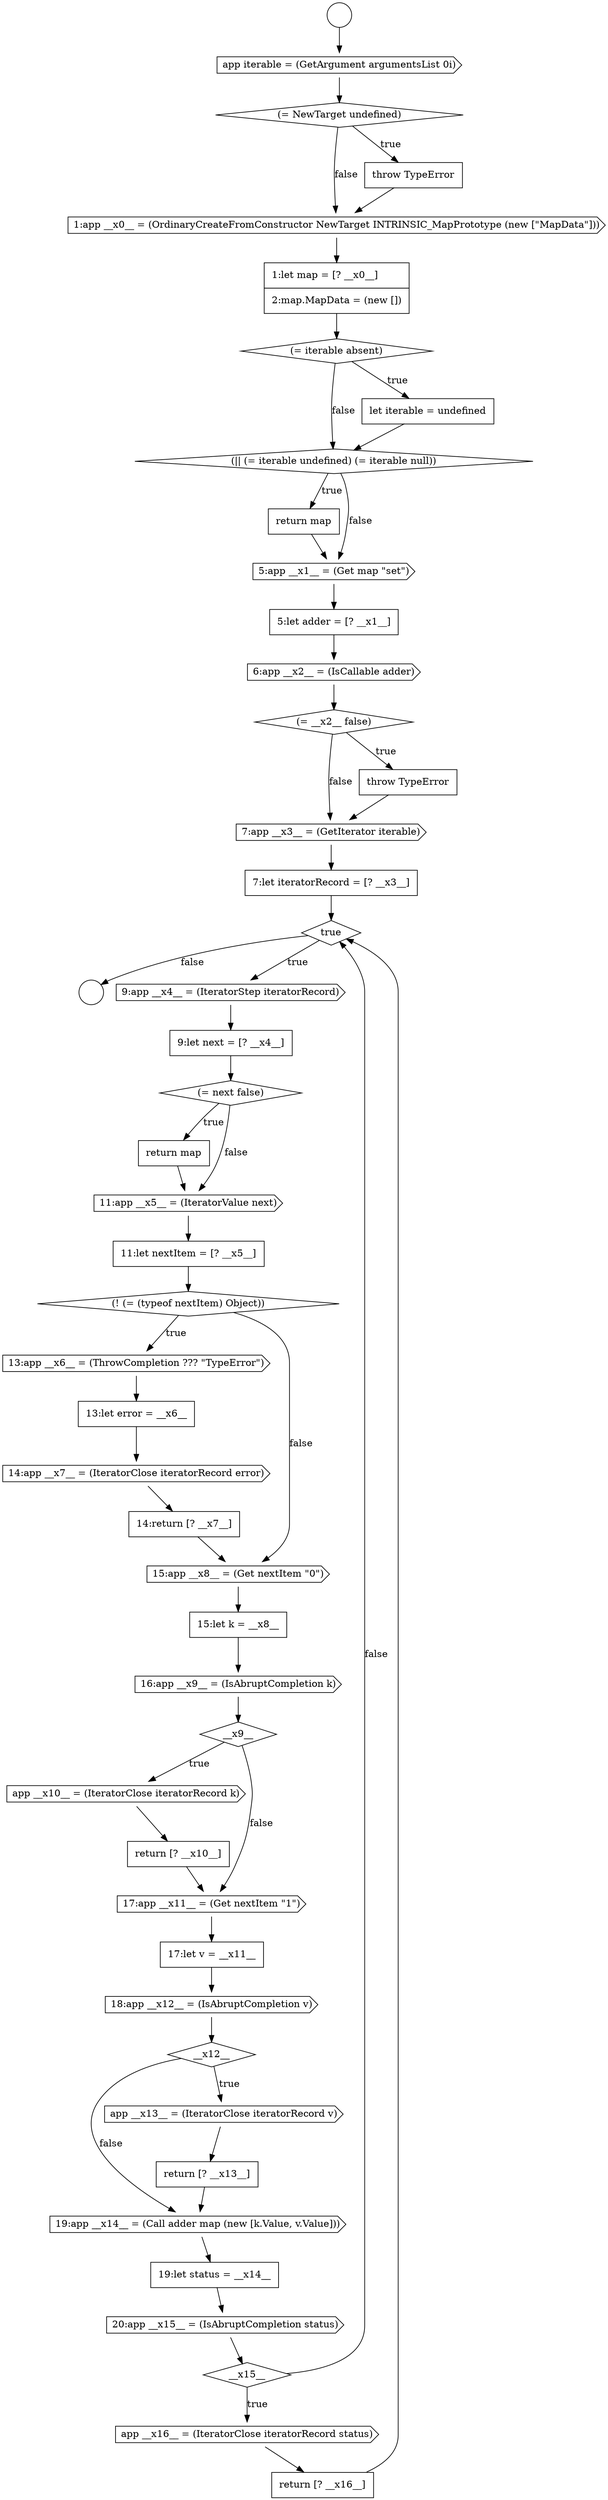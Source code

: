 digraph {
  node0 [shape=circle label=" " color="black" fillcolor="white" style=filled]
  node5 [shape=cds, label=<<font color="black">1:app __x0__ = (OrdinaryCreateFromConstructor NewTarget INTRINSIC_MapPrototype (new [&quot;MapData&quot;]))</font>> color="black" fillcolor="white" style=filled]
  node10 [shape=none, margin=0, label=<<font color="black">
    <table border="0" cellborder="1" cellspacing="0" cellpadding="10">
      <tr><td align="left">return map</td></tr>
    </table>
  </font>> color="black" fillcolor="white" style=filled]
  node14 [shape=diamond, label=<<font color="black">(= __x2__ false)</font>> color="black" fillcolor="white" style=filled]
  node1 [shape=circle label=" " color="black" fillcolor="white" style=filled]
  node6 [shape=none, margin=0, label=<<font color="black">
    <table border="0" cellborder="1" cellspacing="0" cellpadding="10">
      <tr><td align="left">1:let map = [? __x0__]</td></tr>
      <tr><td align="left">2:map.MapData = (new [])</td></tr>
    </table>
  </font>> color="black" fillcolor="white" style=filled]
  node9 [shape=diamond, label=<<font color="black">(|| (= iterable undefined) (= iterable null))</font>> color="black" fillcolor="white" style=filled]
  node2 [shape=cds, label=<<font color="black">app iterable = (GetArgument argumentsList 0i)</font>> color="black" fillcolor="white" style=filled]
  node12 [shape=none, margin=0, label=<<font color="black">
    <table border="0" cellborder="1" cellspacing="0" cellpadding="10">
      <tr><td align="left">5:let adder = [? __x1__]</td></tr>
    </table>
  </font>> color="black" fillcolor="white" style=filled]
  node18 [shape=diamond, label=<<font color="black">true</font>> color="black" fillcolor="white" style=filled]
  node8 [shape=none, margin=0, label=<<font color="black">
    <table border="0" cellborder="1" cellspacing="0" cellpadding="10">
      <tr><td align="left">let iterable = undefined</td></tr>
    </table>
  </font>> color="black" fillcolor="white" style=filled]
  node4 [shape=none, margin=0, label=<<font color="black">
    <table border="0" cellborder="1" cellspacing="0" cellpadding="10">
      <tr><td align="left">throw TypeError</td></tr>
    </table>
  </font>> color="black" fillcolor="white" style=filled]
  node42 [shape=cds, label=<<font color="black">19:app __x14__ = (Call adder map (new [k.Value, v.Value]))</font>> color="black" fillcolor="white" style=filled]
  node24 [shape=none, margin=0, label=<<font color="black">
    <table border="0" cellborder="1" cellspacing="0" cellpadding="10">
      <tr><td align="left">11:let nextItem = [? __x5__]</td></tr>
    </table>
  </font>> color="black" fillcolor="white" style=filled]
  node37 [shape=none, margin=0, label=<<font color="black">
    <table border="0" cellborder="1" cellspacing="0" cellpadding="10">
      <tr><td align="left">17:let v = __x11__</td></tr>
    </table>
  </font>> color="black" fillcolor="white" style=filled]
  node25 [shape=diamond, label=<<font color="black">(! (= (typeof nextItem) Object))</font>> color="black" fillcolor="white" style=filled]
  node20 [shape=none, margin=0, label=<<font color="black">
    <table border="0" cellborder="1" cellspacing="0" cellpadding="10">
      <tr><td align="left">9:let next = [? __x4__]</td></tr>
    </table>
  </font>> color="black" fillcolor="white" style=filled]
  node46 [shape=cds, label=<<font color="black">app __x16__ = (IteratorClose iteratorRecord status)</font>> color="black" fillcolor="white" style=filled]
  node29 [shape=none, margin=0, label=<<font color="black">
    <table border="0" cellborder="1" cellspacing="0" cellpadding="10">
      <tr><td align="left">14:return [? __x7__]</td></tr>
    </table>
  </font>> color="black" fillcolor="white" style=filled]
  node21 [shape=diamond, label=<<font color="black">(= next false)</font>> color="black" fillcolor="white" style=filled]
  node33 [shape=diamond, label=<<font color="black">__x9__</font>> color="black" fillcolor="white" style=filled]
  node28 [shape=cds, label=<<font color="black">14:app __x7__ = (IteratorClose iteratorRecord error)</font>> color="black" fillcolor="white" style=filled]
  node38 [shape=cds, label=<<font color="black">18:app __x12__ = (IsAbruptCompletion v)</font>> color="black" fillcolor="white" style=filled]
  node13 [shape=cds, label=<<font color="black">6:app __x2__ = (IsCallable adder)</font>> color="black" fillcolor="white" style=filled]
  node41 [shape=none, margin=0, label=<<font color="black">
    <table border="0" cellborder="1" cellspacing="0" cellpadding="10">
      <tr><td align="left">return [? __x13__]</td></tr>
    </table>
  </font>> color="black" fillcolor="white" style=filled]
  node45 [shape=diamond, label=<<font color="black">__x15__</font>> color="black" fillcolor="white" style=filled]
  node17 [shape=none, margin=0, label=<<font color="black">
    <table border="0" cellborder="1" cellspacing="0" cellpadding="10">
      <tr><td align="left">7:let iteratorRecord = [? __x3__]</td></tr>
    </table>
  </font>> color="black" fillcolor="white" style=filled]
  node32 [shape=cds, label=<<font color="black">16:app __x9__ = (IsAbruptCompletion k)</font>> color="black" fillcolor="white" style=filled]
  node34 [shape=cds, label=<<font color="black">app __x10__ = (IteratorClose iteratorRecord k)</font>> color="black" fillcolor="white" style=filled]
  node22 [shape=none, margin=0, label=<<font color="black">
    <table border="0" cellborder="1" cellspacing="0" cellpadding="10">
      <tr><td align="left">return map</td></tr>
    </table>
  </font>> color="black" fillcolor="white" style=filled]
  node44 [shape=cds, label=<<font color="black">20:app __x15__ = (IsAbruptCompletion status)</font>> color="black" fillcolor="white" style=filled]
  node27 [shape=none, margin=0, label=<<font color="black">
    <table border="0" cellborder="1" cellspacing="0" cellpadding="10">
      <tr><td align="left">13:let error = __x6__</td></tr>
    </table>
  </font>> color="black" fillcolor="white" style=filled]
  node7 [shape=diamond, label=<<font color="black">(= iterable absent)</font>> color="black" fillcolor="white" style=filled]
  node39 [shape=diamond, label=<<font color="black">__x12__</font>> color="black" fillcolor="white" style=filled]
  node3 [shape=diamond, label=<<font color="black">(= NewTarget undefined)</font>> color="black" fillcolor="white" style=filled]
  node35 [shape=none, margin=0, label=<<font color="black">
    <table border="0" cellborder="1" cellspacing="0" cellpadding="10">
      <tr><td align="left">return [? __x10__]</td></tr>
    </table>
  </font>> color="black" fillcolor="white" style=filled]
  node16 [shape=cds, label=<<font color="black">7:app __x3__ = (GetIterator iterable)</font>> color="black" fillcolor="white" style=filled]
  node31 [shape=none, margin=0, label=<<font color="black">
    <table border="0" cellborder="1" cellspacing="0" cellpadding="10">
      <tr><td align="left">15:let k = __x8__</td></tr>
    </table>
  </font>> color="black" fillcolor="white" style=filled]
  node11 [shape=cds, label=<<font color="black">5:app __x1__ = (Get map &quot;set&quot;)</font>> color="black" fillcolor="white" style=filled]
  node43 [shape=none, margin=0, label=<<font color="black">
    <table border="0" cellborder="1" cellspacing="0" cellpadding="10">
      <tr><td align="left">19:let status = __x14__</td></tr>
    </table>
  </font>> color="black" fillcolor="white" style=filled]
  node40 [shape=cds, label=<<font color="black">app __x13__ = (IteratorClose iteratorRecord v)</font>> color="black" fillcolor="white" style=filled]
  node26 [shape=cds, label=<<font color="black">13:app __x6__ = (ThrowCompletion ??? &quot;TypeError&quot;)</font>> color="black" fillcolor="white" style=filled]
  node23 [shape=cds, label=<<font color="black">11:app __x5__ = (IteratorValue next)</font>> color="black" fillcolor="white" style=filled]
  node36 [shape=cds, label=<<font color="black">17:app __x11__ = (Get nextItem &quot;1&quot;)</font>> color="black" fillcolor="white" style=filled]
  node30 [shape=cds, label=<<font color="black">15:app __x8__ = (Get nextItem &quot;0&quot;)</font>> color="black" fillcolor="white" style=filled]
  node19 [shape=cds, label=<<font color="black">9:app __x4__ = (IteratorStep iteratorRecord)</font>> color="black" fillcolor="white" style=filled]
  node47 [shape=none, margin=0, label=<<font color="black">
    <table border="0" cellborder="1" cellspacing="0" cellpadding="10">
      <tr><td align="left">return [? __x16__]</td></tr>
    </table>
  </font>> color="black" fillcolor="white" style=filled]
  node15 [shape=none, margin=0, label=<<font color="black">
    <table border="0" cellborder="1" cellspacing="0" cellpadding="10">
      <tr><td align="left">throw TypeError</td></tr>
    </table>
  </font>> color="black" fillcolor="white" style=filled]
  node5 -> node6 [ color="black"]
  node7 -> node8 [label=<<font color="black">true</font>> color="black"]
  node7 -> node9 [label=<<font color="black">false</font>> color="black"]
  node0 -> node2 [ color="black"]
  node26 -> node27 [ color="black"]
  node10 -> node11 [ color="black"]
  node4 -> node5 [ color="black"]
  node8 -> node9 [ color="black"]
  node45 -> node46 [label=<<font color="black">true</font>> color="black"]
  node45 -> node18 [label=<<font color="black">false</font>> color="black"]
  node33 -> node34 [label=<<font color="black">true</font>> color="black"]
  node33 -> node36 [label=<<font color="black">false</font>> color="black"]
  node28 -> node29 [ color="black"]
  node29 -> node30 [ color="black"]
  node42 -> node43 [ color="black"]
  node34 -> node35 [ color="black"]
  node2 -> node3 [ color="black"]
  node3 -> node4 [label=<<font color="black">true</font>> color="black"]
  node3 -> node5 [label=<<font color="black">false</font>> color="black"]
  node15 -> node16 [ color="black"]
  node11 -> node12 [ color="black"]
  node25 -> node26 [label=<<font color="black">true</font>> color="black"]
  node25 -> node30 [label=<<font color="black">false</font>> color="black"]
  node9 -> node10 [label=<<font color="black">true</font>> color="black"]
  node9 -> node11 [label=<<font color="black">false</font>> color="black"]
  node19 -> node20 [ color="black"]
  node13 -> node14 [ color="black"]
  node35 -> node36 [ color="black"]
  node18 -> node19 [label=<<font color="black">true</font>> color="black"]
  node18 -> node1 [label=<<font color="black">false</font>> color="black"]
  node12 -> node13 [ color="black"]
  node36 -> node37 [ color="black"]
  node22 -> node23 [ color="black"]
  node6 -> node7 [ color="black"]
  node47 -> node18 [ color="black"]
  node43 -> node44 [ color="black"]
  node21 -> node22 [label=<<font color="black">true</font>> color="black"]
  node21 -> node23 [label=<<font color="black">false</font>> color="black"]
  node44 -> node45 [ color="black"]
  node27 -> node28 [ color="black"]
  node37 -> node38 [ color="black"]
  node23 -> node24 [ color="black"]
  node31 -> node32 [ color="black"]
  node40 -> node41 [ color="black"]
  node30 -> node31 [ color="black"]
  node20 -> node21 [ color="black"]
  node24 -> node25 [ color="black"]
  node16 -> node17 [ color="black"]
  node46 -> node47 [ color="black"]
  node38 -> node39 [ color="black"]
  node39 -> node40 [label=<<font color="black">true</font>> color="black"]
  node39 -> node42 [label=<<font color="black">false</font>> color="black"]
  node32 -> node33 [ color="black"]
  node17 -> node18 [ color="black"]
  node14 -> node15 [label=<<font color="black">true</font>> color="black"]
  node14 -> node16 [label=<<font color="black">false</font>> color="black"]
  node41 -> node42 [ color="black"]
}
